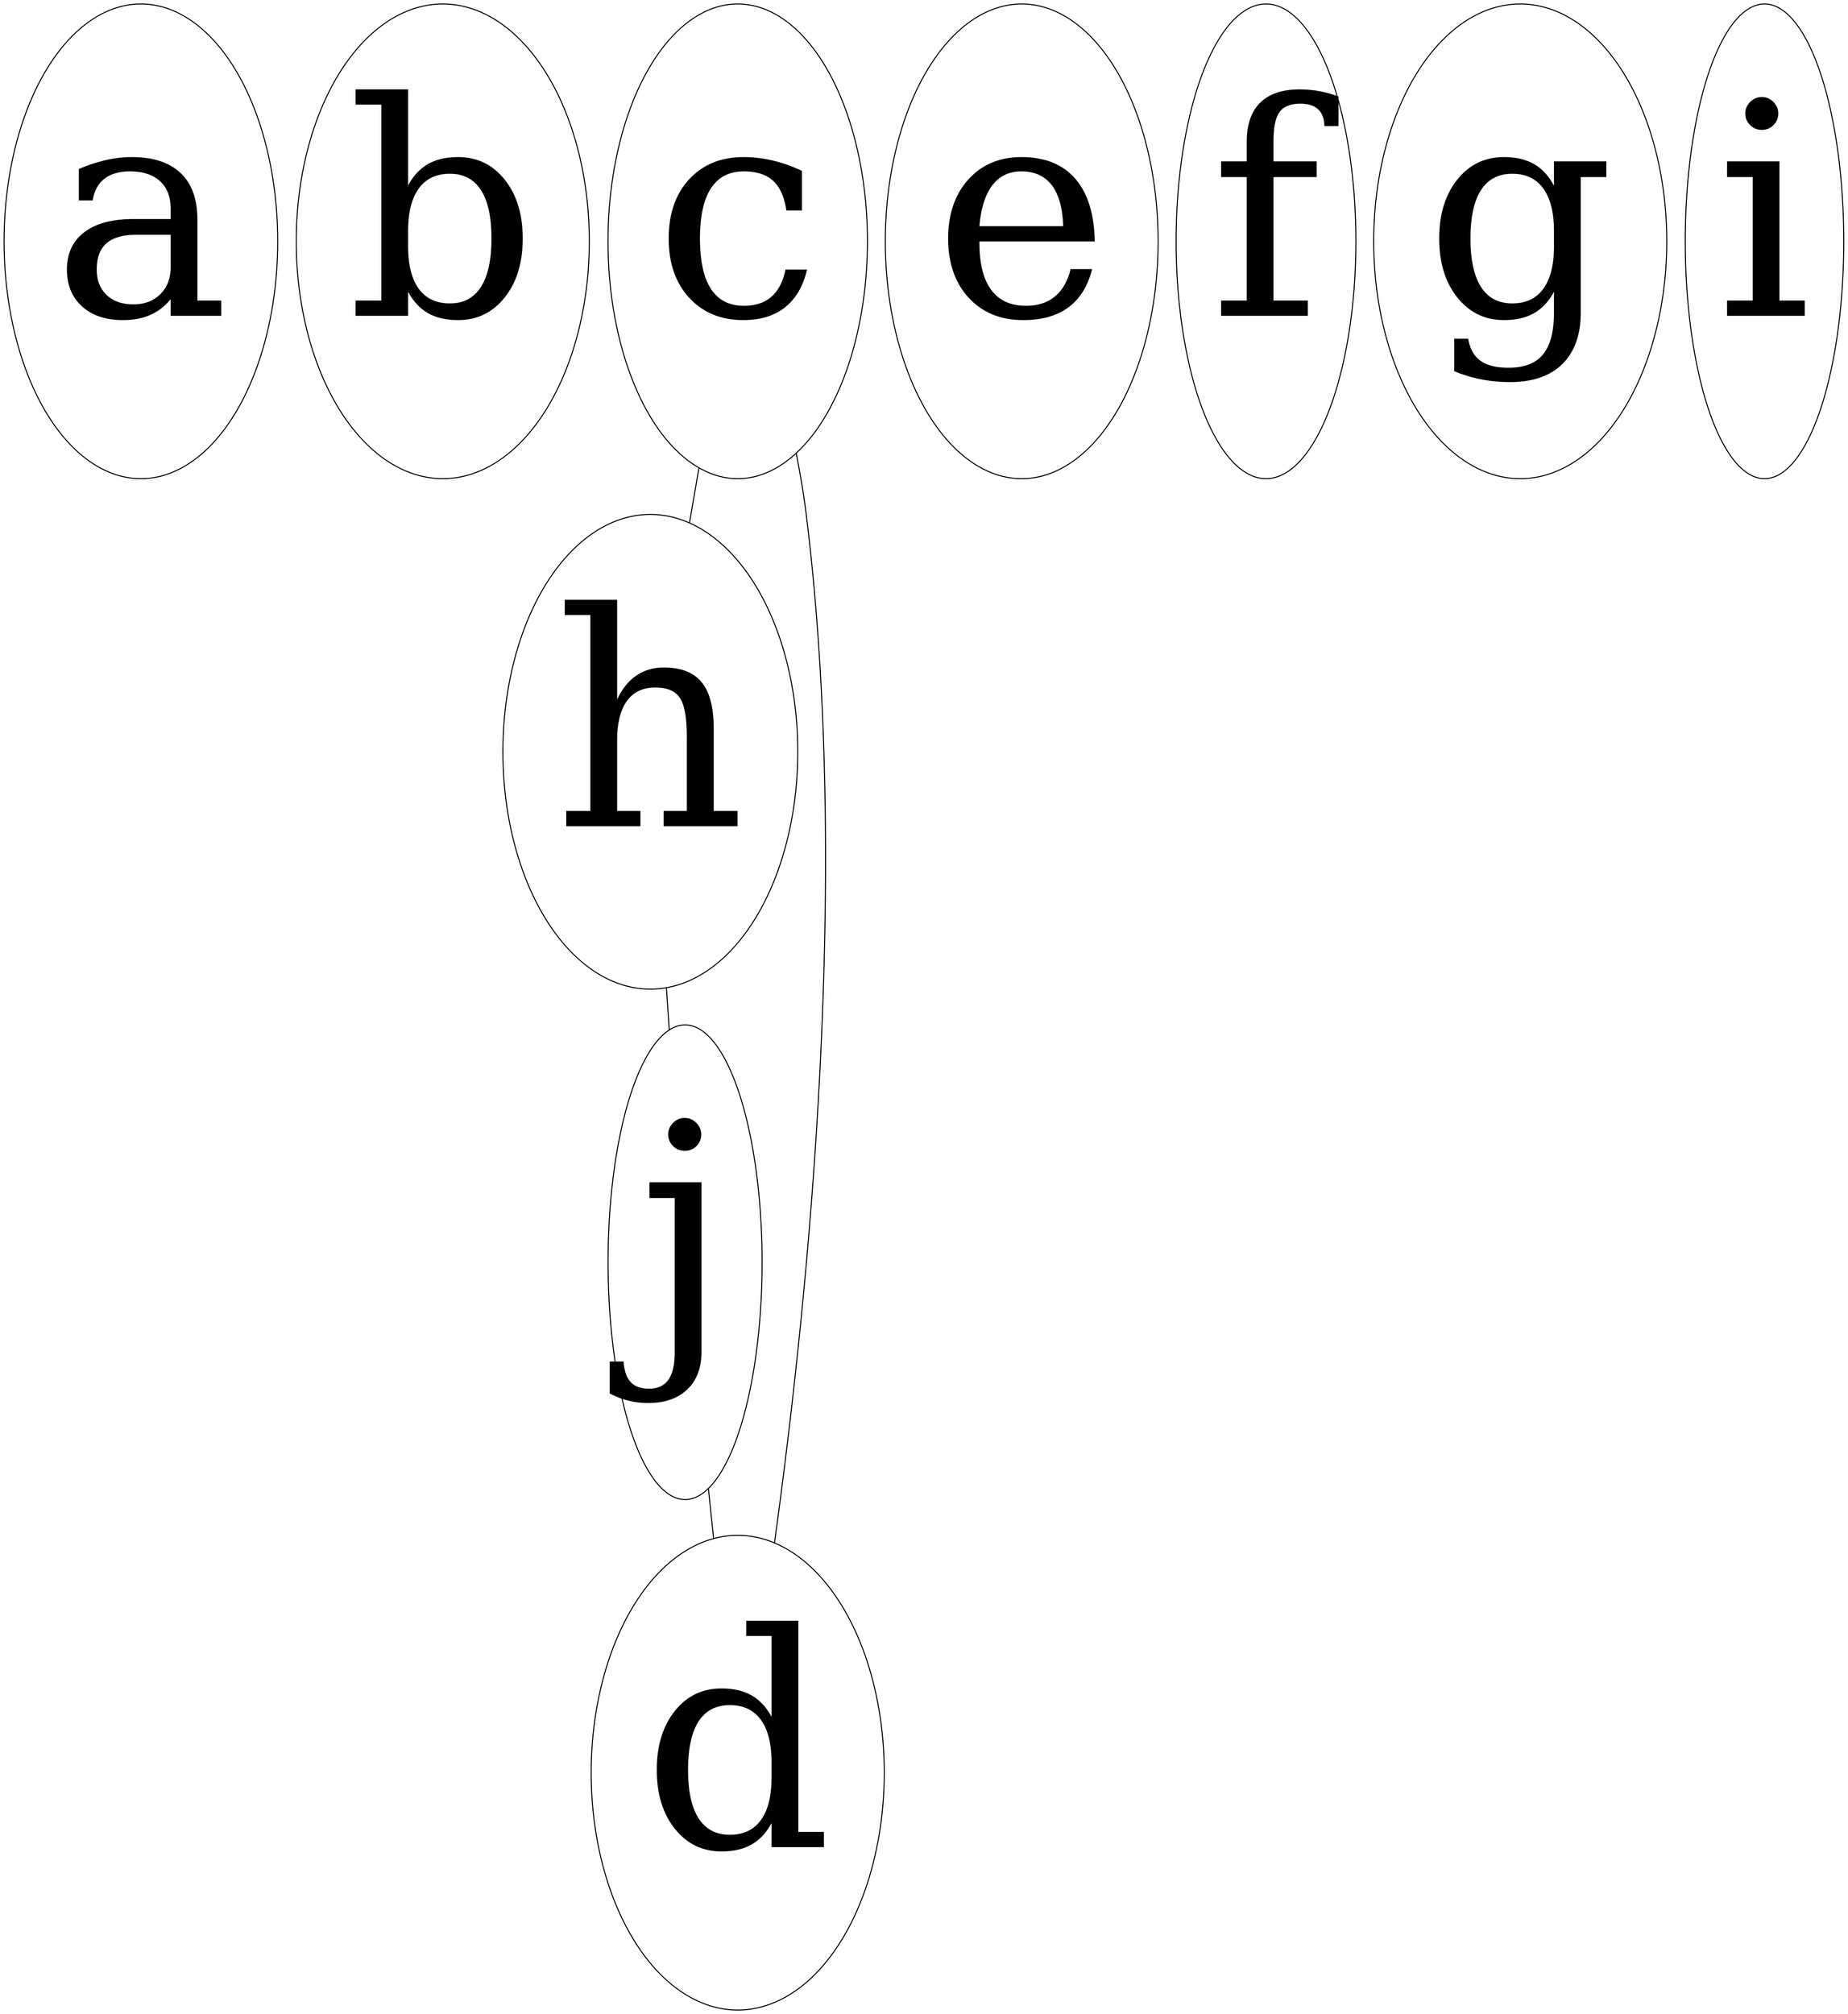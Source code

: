 graph {
    a [pos="68,-21!", fontsize=300]
    b [pos="57,60!", fontsize=300]
    c [pos="82,-60!", fontsize=300]
    d [pos="-33,54!", fontsize=300]
    e [pos="-44,11!", fontsize=300]
    f [pos="-5,26!", fontsize=300]
    g [pos="-27,3!", fontsize=300]
    h [pos="90,83!", fontsize=300]
    i [pos="27,43!", fontsize=300]
    j [pos="-72,21!", fontsize=300]
    j -- d
    d -- c
    c -- h
    h -- j
}
